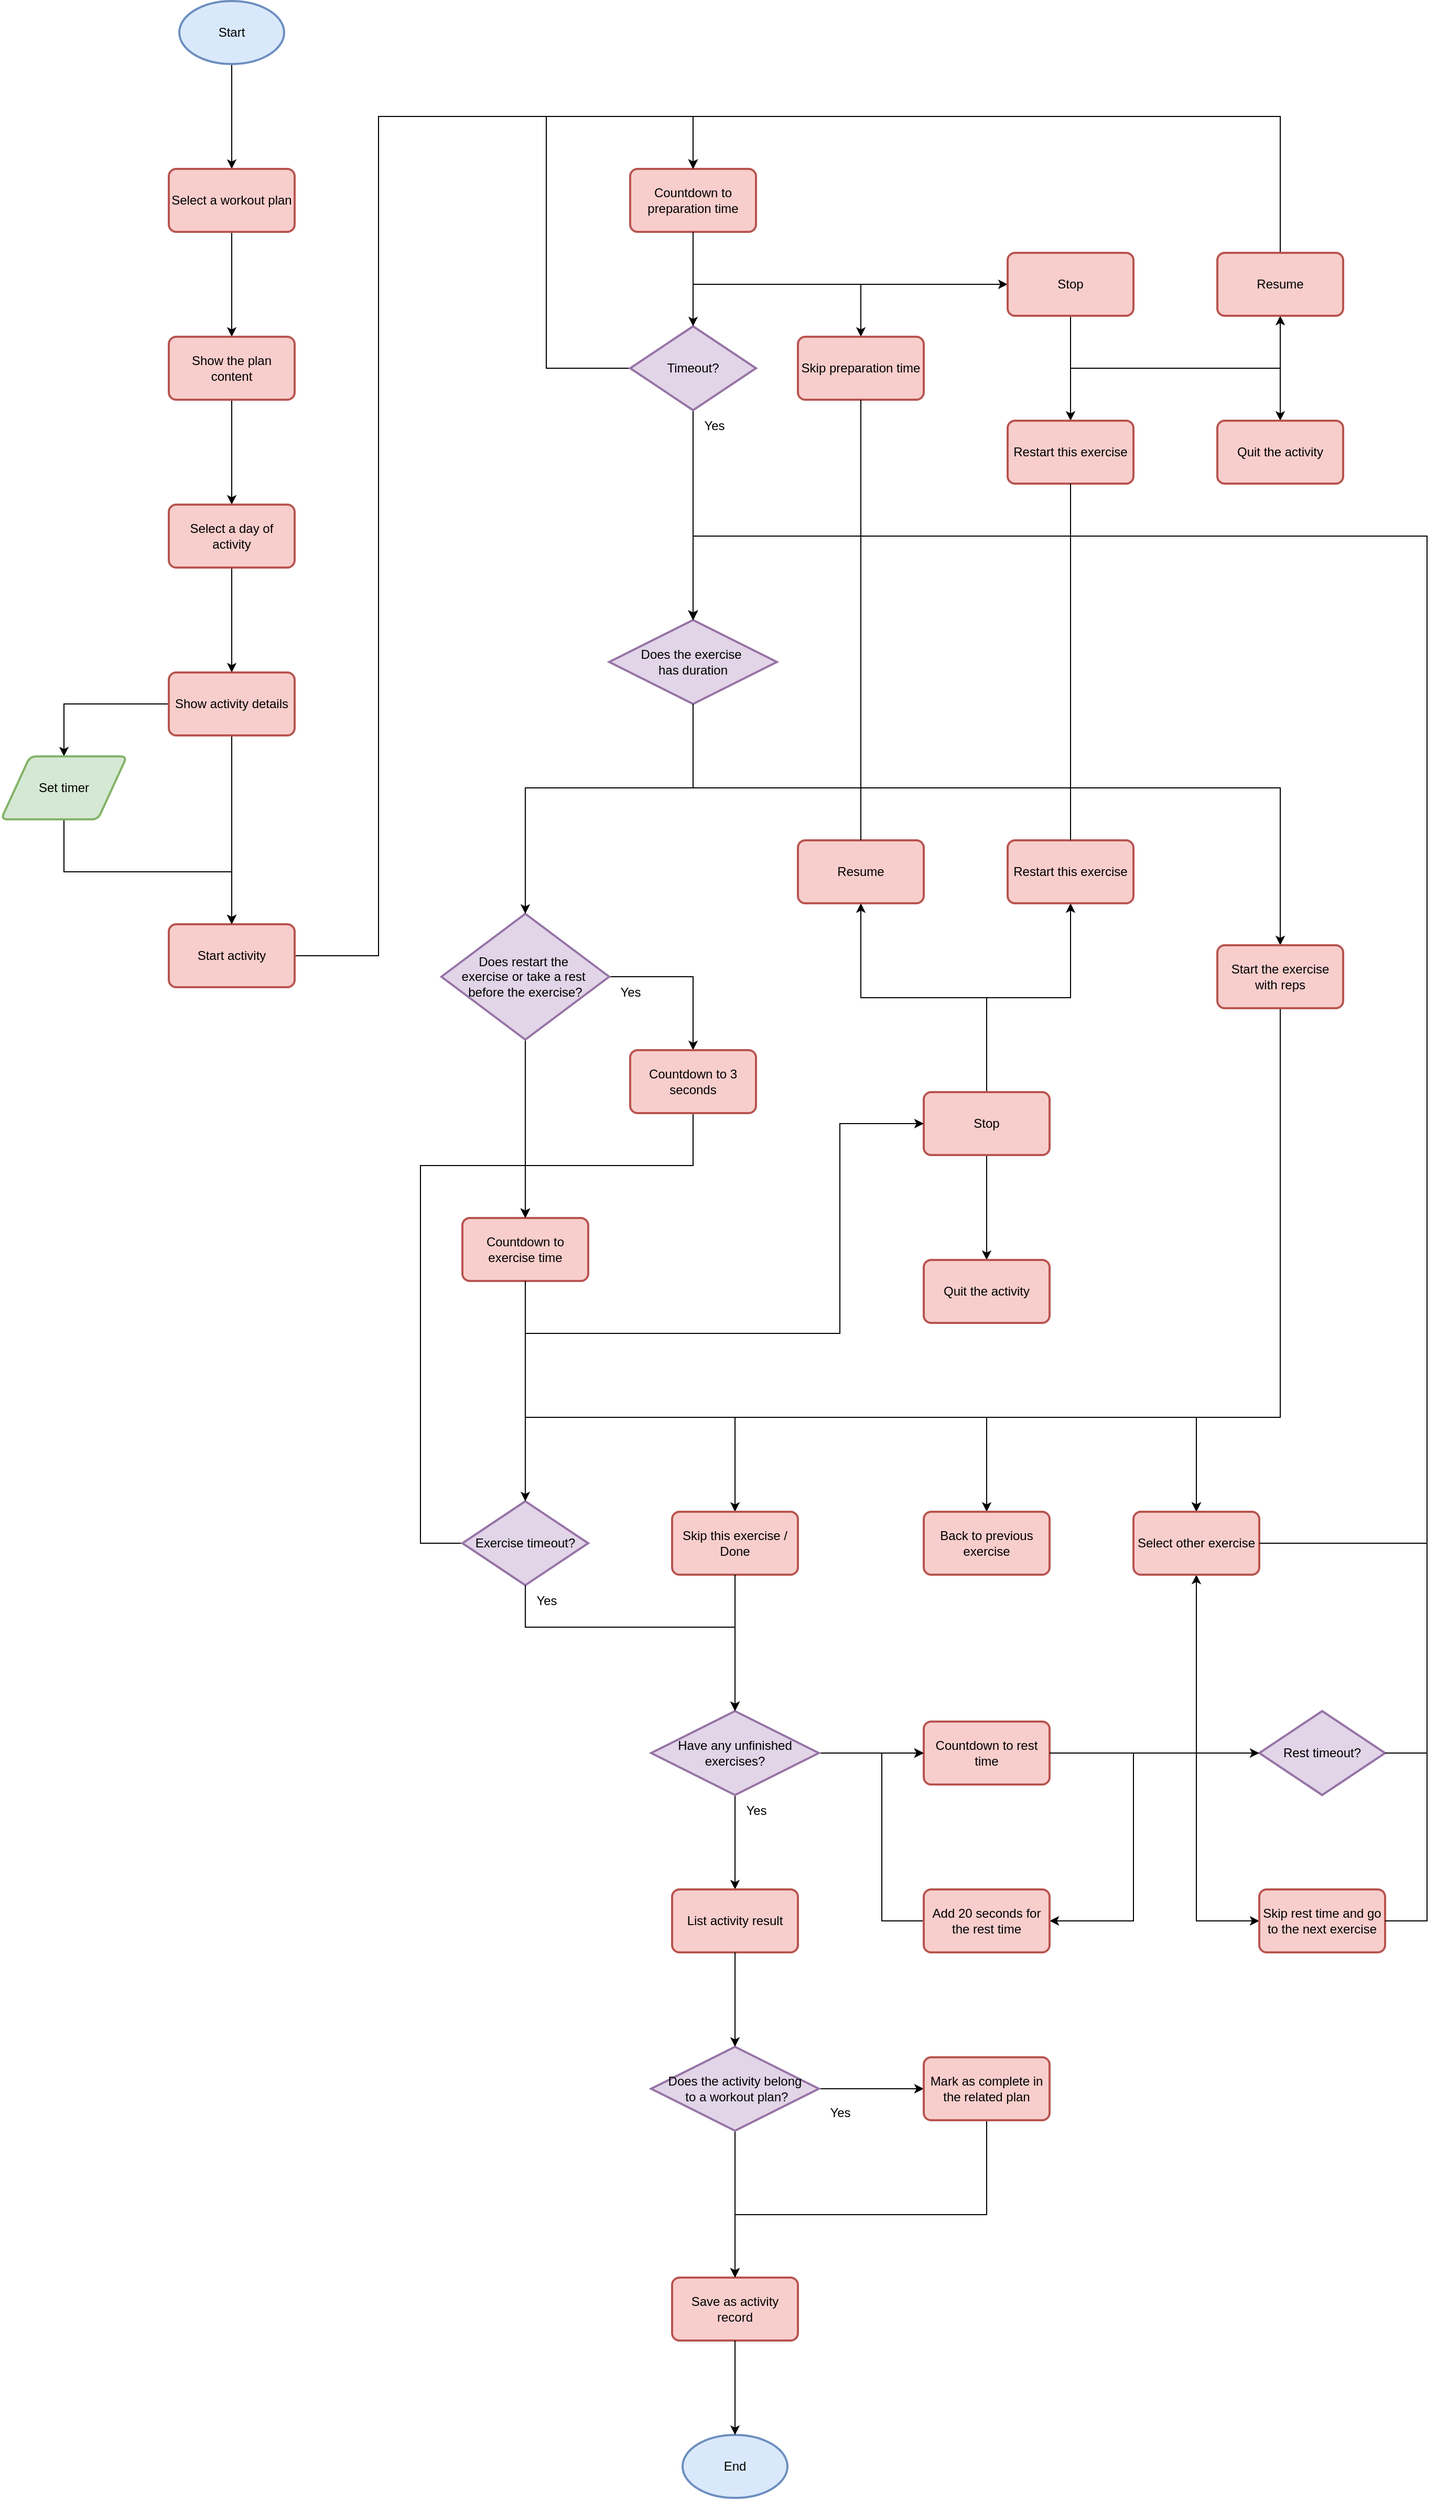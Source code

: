 <mxfile version="25.0.3">
  <diagram id="C5RBs43oDa-KdzZeNtuy" name="Page-1">
    <mxGraphModel dx="4244" dy="1211" grid="1" gridSize="10" guides="1" tooltips="1" connect="1" arrows="1" fold="1" page="0" pageScale="1" pageWidth="827" pageHeight="1169" math="0" shadow="0">
      <root>
        <mxCell id="WIyWlLk6GJQsqaUBKTNV-0" />
        <mxCell id="WIyWlLk6GJQsqaUBKTNV-1" parent="WIyWlLk6GJQsqaUBKTNV-0" />
        <mxCell id="zh9bbnJRR9H2DDXEDnUe-57" style="edgeStyle=orthogonalEdgeStyle;rounded=0;orthogonalLoop=1;jettySize=auto;html=1;entryX=0.5;entryY=0;entryDx=0;entryDy=0;" parent="WIyWlLk6GJQsqaUBKTNV-1" source="zh9bbnJRR9H2DDXEDnUe-1" target="zh9bbnJRR9H2DDXEDnUe-6" edge="1">
          <mxGeometry relative="1" as="geometry" />
        </mxCell>
        <mxCell id="zh9bbnJRR9H2DDXEDnUe-1" value="Start" style="strokeWidth=2;html=1;shape=mxgraph.flowchart.start_1;whiteSpace=wrap;fillColor=#dae8fc;strokeColor=#6c8ebf;" parent="WIyWlLk6GJQsqaUBKTNV-1" vertex="1">
          <mxGeometry x="-2270" y="-310" width="100" height="60" as="geometry" />
        </mxCell>
        <mxCell id="zh9bbnJRR9H2DDXEDnUe-58" style="edgeStyle=orthogonalEdgeStyle;rounded=0;orthogonalLoop=1;jettySize=auto;html=1;entryX=0.5;entryY=0;entryDx=0;entryDy=0;" parent="WIyWlLk6GJQsqaUBKTNV-1" source="zh9bbnJRR9H2DDXEDnUe-6" target="zh9bbnJRR9H2DDXEDnUe-7" edge="1">
          <mxGeometry relative="1" as="geometry" />
        </mxCell>
        <mxCell id="zh9bbnJRR9H2DDXEDnUe-6" value="Select a workout plan" style="rounded=1;whiteSpace=wrap;html=1;absoluteArcSize=1;arcSize=14;strokeWidth=2;fillColor=#f8cecc;strokeColor=#b85450;" parent="WIyWlLk6GJQsqaUBKTNV-1" vertex="1">
          <mxGeometry x="-2280" y="-150" width="120" height="60" as="geometry" />
        </mxCell>
        <mxCell id="zh9bbnJRR9H2DDXEDnUe-59" style="edgeStyle=orthogonalEdgeStyle;rounded=0;orthogonalLoop=1;jettySize=auto;html=1;entryX=0.5;entryY=0;entryDx=0;entryDy=0;" parent="WIyWlLk6GJQsqaUBKTNV-1" source="zh9bbnJRR9H2DDXEDnUe-7" target="zh9bbnJRR9H2DDXEDnUe-8" edge="1">
          <mxGeometry relative="1" as="geometry" />
        </mxCell>
        <mxCell id="zh9bbnJRR9H2DDXEDnUe-7" value="Show the plan content" style="rounded=1;whiteSpace=wrap;html=1;absoluteArcSize=1;arcSize=14;strokeWidth=2;fillColor=#f8cecc;strokeColor=#b85450;" parent="WIyWlLk6GJQsqaUBKTNV-1" vertex="1">
          <mxGeometry x="-2280" y="10" width="120" height="60" as="geometry" />
        </mxCell>
        <mxCell id="zh9bbnJRR9H2DDXEDnUe-60" style="edgeStyle=orthogonalEdgeStyle;rounded=0;orthogonalLoop=1;jettySize=auto;html=1;entryX=0.5;entryY=0;entryDx=0;entryDy=0;" parent="WIyWlLk6GJQsqaUBKTNV-1" source="zh9bbnJRR9H2DDXEDnUe-8" target="zh9bbnJRR9H2DDXEDnUe-12" edge="1">
          <mxGeometry relative="1" as="geometry" />
        </mxCell>
        <mxCell id="zh9bbnJRR9H2DDXEDnUe-8" value="Select a day of activity" style="rounded=1;whiteSpace=wrap;html=1;absoluteArcSize=1;arcSize=14;strokeWidth=2;fillColor=#f8cecc;strokeColor=#b85450;" parent="WIyWlLk6GJQsqaUBKTNV-1" vertex="1">
          <mxGeometry x="-2280" y="170" width="120" height="60" as="geometry" />
        </mxCell>
        <mxCell id="zh9bbnJRR9H2DDXEDnUe-63" style="edgeStyle=orthogonalEdgeStyle;rounded=0;orthogonalLoop=1;jettySize=auto;html=1;entryX=0.5;entryY=0;entryDx=0;entryDy=0;" parent="WIyWlLk6GJQsqaUBKTNV-1" source="zh9bbnJRR9H2DDXEDnUe-12" target="zh9bbnJRR9H2DDXEDnUe-15" edge="1">
          <mxGeometry relative="1" as="geometry" />
        </mxCell>
        <mxCell id="zh9bbnJRR9H2DDXEDnUe-64" style="edgeStyle=orthogonalEdgeStyle;rounded=0;orthogonalLoop=1;jettySize=auto;html=1;entryX=0.5;entryY=0;entryDx=0;entryDy=0;" parent="WIyWlLk6GJQsqaUBKTNV-1" source="zh9bbnJRR9H2DDXEDnUe-12" target="zh9bbnJRR9H2DDXEDnUe-17" edge="1">
          <mxGeometry relative="1" as="geometry" />
        </mxCell>
        <mxCell id="zh9bbnJRR9H2DDXEDnUe-12" value="Show activity details" style="rounded=1;whiteSpace=wrap;html=1;absoluteArcSize=1;arcSize=14;strokeWidth=2;fillColor=#f8cecc;strokeColor=#b85450;" parent="WIyWlLk6GJQsqaUBKTNV-1" vertex="1">
          <mxGeometry x="-2280" y="330" width="120" height="60" as="geometry" />
        </mxCell>
        <mxCell id="zh9bbnJRR9H2DDXEDnUe-125" style="edgeStyle=orthogonalEdgeStyle;rounded=0;orthogonalLoop=1;jettySize=auto;html=1;entryX=0.5;entryY=0;entryDx=0;entryDy=0;" parent="WIyWlLk6GJQsqaUBKTNV-1" source="zh9bbnJRR9H2DDXEDnUe-15" target="zh9bbnJRR9H2DDXEDnUe-16" edge="1">
          <mxGeometry relative="1" as="geometry">
            <Array as="points">
              <mxPoint x="-2080" y="600" />
              <mxPoint x="-2080" y="-200" />
              <mxPoint x="-1780" y="-200" />
            </Array>
          </mxGeometry>
        </mxCell>
        <mxCell id="zh9bbnJRR9H2DDXEDnUe-15" value="Start activity" style="rounded=1;whiteSpace=wrap;html=1;absoluteArcSize=1;arcSize=14;strokeWidth=2;fillColor=#f8cecc;strokeColor=#b85450;" parent="WIyWlLk6GJQsqaUBKTNV-1" vertex="1">
          <mxGeometry x="-2280" y="570" width="120" height="60" as="geometry" />
        </mxCell>
        <mxCell id="zh9bbnJRR9H2DDXEDnUe-50" style="edgeStyle=orthogonalEdgeStyle;rounded=0;orthogonalLoop=1;jettySize=auto;html=1;entryX=0.5;entryY=0;entryDx=0;entryDy=0;" parent="WIyWlLk6GJQsqaUBKTNV-1" source="zh9bbnJRR9H2DDXEDnUe-16" target="zh9bbnJRR9H2DDXEDnUe-21" edge="1">
          <mxGeometry relative="1" as="geometry">
            <Array as="points">
              <mxPoint x="-1780" y="-40" />
              <mxPoint x="-1620" y="-40" />
            </Array>
          </mxGeometry>
        </mxCell>
        <mxCell id="zh9bbnJRR9H2DDXEDnUe-119" style="edgeStyle=orthogonalEdgeStyle;rounded=0;orthogonalLoop=1;jettySize=auto;html=1;entryX=0;entryY=0.5;entryDx=0;entryDy=0;" parent="WIyWlLk6GJQsqaUBKTNV-1" source="zh9bbnJRR9H2DDXEDnUe-16" target="zh9bbnJRR9H2DDXEDnUe-115" edge="1">
          <mxGeometry relative="1" as="geometry">
            <Array as="points">
              <mxPoint x="-1780" y="-40" />
            </Array>
          </mxGeometry>
        </mxCell>
        <mxCell id="zh9bbnJRR9H2DDXEDnUe-16" value="Countdown to preparation time" style="rounded=1;whiteSpace=wrap;html=1;absoluteArcSize=1;arcSize=14;strokeWidth=2;fillColor=#f8cecc;strokeColor=#b85450;" parent="WIyWlLk6GJQsqaUBKTNV-1" vertex="1">
          <mxGeometry x="-1840" y="-150" width="120" height="60" as="geometry" />
        </mxCell>
        <mxCell id="zh9bbnJRR9H2DDXEDnUe-66" style="edgeStyle=orthogonalEdgeStyle;rounded=0;orthogonalLoop=1;jettySize=auto;html=1;entryX=0.5;entryY=0;entryDx=0;entryDy=0;" parent="WIyWlLk6GJQsqaUBKTNV-1" source="zh9bbnJRR9H2DDXEDnUe-17" target="zh9bbnJRR9H2DDXEDnUe-15" edge="1">
          <mxGeometry relative="1" as="geometry">
            <Array as="points">
              <mxPoint x="-2380" y="520" />
              <mxPoint x="-2220" y="520" />
            </Array>
          </mxGeometry>
        </mxCell>
        <mxCell id="zh9bbnJRR9H2DDXEDnUe-17" value="Set timer" style="shape=parallelogram;html=1;strokeWidth=2;perimeter=parallelogramPerimeter;whiteSpace=wrap;rounded=1;arcSize=12;size=0.23;fillColor=#d5e8d4;strokeColor=#82b366;" parent="WIyWlLk6GJQsqaUBKTNV-1" vertex="1">
          <mxGeometry x="-2440" y="410" width="120" height="60" as="geometry" />
        </mxCell>
        <mxCell id="zh9bbnJRR9H2DDXEDnUe-51" style="edgeStyle=orthogonalEdgeStyle;rounded=0;orthogonalLoop=1;jettySize=auto;html=1;entryX=0.5;entryY=0;entryDx=0;entryDy=0;entryPerimeter=0;" parent="WIyWlLk6GJQsqaUBKTNV-1" source="zh9bbnJRR9H2DDXEDnUe-18" target="zh9bbnJRR9H2DDXEDnUe-27" edge="1">
          <mxGeometry relative="1" as="geometry">
            <mxPoint x="-1780" y="170" as="targetPoint" />
          </mxGeometry>
        </mxCell>
        <mxCell id="zh9bbnJRR9H2DDXEDnUe-53" style="edgeStyle=orthogonalEdgeStyle;rounded=0;orthogonalLoop=1;jettySize=auto;html=1;entryX=0.5;entryY=0;entryDx=0;entryDy=0;" parent="WIyWlLk6GJQsqaUBKTNV-1" source="zh9bbnJRR9H2DDXEDnUe-18" target="zh9bbnJRR9H2DDXEDnUe-16" edge="1">
          <mxGeometry relative="1" as="geometry">
            <Array as="points">
              <mxPoint x="-1920" y="40" />
              <mxPoint x="-1920" y="-200" />
              <mxPoint x="-1780" y="-200" />
            </Array>
          </mxGeometry>
        </mxCell>
        <mxCell id="zh9bbnJRR9H2DDXEDnUe-18" value="Timeout?" style="strokeWidth=2;html=1;shape=mxgraph.flowchart.decision;whiteSpace=wrap;fillColor=#e1d5e7;strokeColor=#9673a6;" parent="WIyWlLk6GJQsqaUBKTNV-1" vertex="1">
          <mxGeometry x="-1840" width="120" height="80" as="geometry" />
        </mxCell>
        <mxCell id="zh9bbnJRR9H2DDXEDnUe-21" value="Skip preparation time" style="rounded=1;whiteSpace=wrap;html=1;absoluteArcSize=1;arcSize=14;strokeWidth=2;fillColor=#f8cecc;strokeColor=#b85450;" parent="WIyWlLk6GJQsqaUBKTNV-1" vertex="1">
          <mxGeometry x="-1680" y="10" width="120" height="60" as="geometry" />
        </mxCell>
        <mxCell id="zh9bbnJRR9H2DDXEDnUe-81" style="edgeStyle=orthogonalEdgeStyle;rounded=0;orthogonalLoop=1;jettySize=auto;html=1;entryX=0.5;entryY=0;entryDx=0;entryDy=0;" parent="WIyWlLk6GJQsqaUBKTNV-1" source="zh9bbnJRR9H2DDXEDnUe-23" target="zh9bbnJRR9H2DDXEDnUe-26" edge="1">
          <mxGeometry relative="1" as="geometry" />
        </mxCell>
        <mxCell id="zh9bbnJRR9H2DDXEDnUe-84" style="edgeStyle=orthogonalEdgeStyle;rounded=0;orthogonalLoop=1;jettySize=auto;html=1;entryX=0.5;entryY=1;entryDx=0;entryDy=0;" parent="WIyWlLk6GJQsqaUBKTNV-1" source="zh9bbnJRR9H2DDXEDnUe-23" target="zh9bbnJRR9H2DDXEDnUe-24" edge="1">
          <mxGeometry relative="1" as="geometry" />
        </mxCell>
        <mxCell id="zh9bbnJRR9H2DDXEDnUe-85" style="edgeStyle=orthogonalEdgeStyle;rounded=0;orthogonalLoop=1;jettySize=auto;html=1;entryX=0.5;entryY=1;entryDx=0;entryDy=0;" parent="WIyWlLk6GJQsqaUBKTNV-1" source="zh9bbnJRR9H2DDXEDnUe-23" target="zh9bbnJRR9H2DDXEDnUe-25" edge="1">
          <mxGeometry relative="1" as="geometry" />
        </mxCell>
        <mxCell id="zh9bbnJRR9H2DDXEDnUe-23" value="Stop" style="rounded=1;whiteSpace=wrap;html=1;absoluteArcSize=1;arcSize=14;strokeWidth=2;fillColor=#f8cecc;strokeColor=#b85450;" parent="WIyWlLk6GJQsqaUBKTNV-1" vertex="1">
          <mxGeometry x="-1560" y="730" width="120" height="60" as="geometry" />
        </mxCell>
        <mxCell id="zh9bbnJRR9H2DDXEDnUe-24" value="Resume" style="rounded=1;whiteSpace=wrap;html=1;absoluteArcSize=1;arcSize=14;strokeWidth=2;fillColor=#f8cecc;strokeColor=#b85450;" parent="WIyWlLk6GJQsqaUBKTNV-1" vertex="1">
          <mxGeometry x="-1680" y="490" width="120" height="60" as="geometry" />
        </mxCell>
        <mxCell id="zh9bbnJRR9H2DDXEDnUe-25" value="Restart this exercise" style="rounded=1;whiteSpace=wrap;html=1;absoluteArcSize=1;arcSize=14;strokeWidth=2;fillColor=#f8cecc;strokeColor=#b85450;" parent="WIyWlLk6GJQsqaUBKTNV-1" vertex="1">
          <mxGeometry x="-1480" y="490" width="120" height="60" as="geometry" />
        </mxCell>
        <mxCell id="zh9bbnJRR9H2DDXEDnUe-26" value="Quit the activity" style="rounded=1;whiteSpace=wrap;html=1;absoluteArcSize=1;arcSize=14;strokeWidth=2;fillColor=#f8cecc;strokeColor=#b85450;" parent="WIyWlLk6GJQsqaUBKTNV-1" vertex="1">
          <mxGeometry x="-1560" y="890" width="120" height="60" as="geometry" />
        </mxCell>
        <mxCell id="zh9bbnJRR9H2DDXEDnUe-86" style="edgeStyle=orthogonalEdgeStyle;rounded=0;orthogonalLoop=1;jettySize=auto;html=1;entryX=0.5;entryY=0;entryDx=0;entryDy=0;" parent="WIyWlLk6GJQsqaUBKTNV-1" source="zh9bbnJRR9H2DDXEDnUe-27" target="zh9bbnJRR9H2DDXEDnUe-48" edge="1">
          <mxGeometry relative="1" as="geometry">
            <Array as="points">
              <mxPoint x="-1780" y="440" />
              <mxPoint x="-1220" y="440" />
            </Array>
          </mxGeometry>
        </mxCell>
        <mxCell id="zh9bbnJRR9H2DDXEDnUe-27" value="Does the exercise&amp;nbsp;&lt;div&gt;has duration&lt;/div&gt;" style="strokeWidth=2;html=1;shape=mxgraph.flowchart.decision;whiteSpace=wrap;fillColor=#e1d5e7;strokeColor=#9673a6;" parent="WIyWlLk6GJQsqaUBKTNV-1" vertex="1">
          <mxGeometry x="-1860" y="280" width="160" height="80" as="geometry" />
        </mxCell>
        <mxCell id="zh9bbnJRR9H2DDXEDnUe-69" style="edgeStyle=orthogonalEdgeStyle;rounded=0;orthogonalLoop=1;jettySize=auto;html=1;entryX=0.5;entryY=0;entryDx=0;entryDy=0;" parent="WIyWlLk6GJQsqaUBKTNV-1" source="zh9bbnJRR9H2DDXEDnUe-29" target="zh9bbnJRR9H2DDXEDnUe-30" edge="1">
          <mxGeometry relative="1" as="geometry" />
        </mxCell>
        <mxCell id="zh9bbnJRR9H2DDXEDnUe-71" style="edgeStyle=orthogonalEdgeStyle;rounded=0;orthogonalLoop=1;jettySize=auto;html=1;entryX=0.5;entryY=0;entryDx=0;entryDy=0;" parent="WIyWlLk6GJQsqaUBKTNV-1" source="zh9bbnJRR9H2DDXEDnUe-29" target="zh9bbnJRR9H2DDXEDnUe-31" edge="1">
          <mxGeometry relative="1" as="geometry" />
        </mxCell>
        <mxCell id="zh9bbnJRR9H2DDXEDnUe-29" value="Does restart the&amp;nbsp;&lt;div&gt;exercise&amp;nbsp;&lt;span style=&quot;background-color: initial;&quot;&gt;or take a rest&amp;nbsp;&lt;/span&gt;&lt;div&gt;&lt;div&gt;before&amp;nbsp;&lt;span style=&quot;background-color: initial;&quot;&gt;the exercise?&lt;/span&gt;&lt;/div&gt;&lt;/div&gt;&lt;/div&gt;" style="strokeWidth=2;html=1;shape=mxgraph.flowchart.decision;whiteSpace=wrap;fillColor=#e1d5e7;strokeColor=#9673a6;" parent="WIyWlLk6GJQsqaUBKTNV-1" vertex="1">
          <mxGeometry x="-2020" y="560" width="160" height="120" as="geometry" />
        </mxCell>
        <mxCell id="zh9bbnJRR9H2DDXEDnUe-70" style="edgeStyle=orthogonalEdgeStyle;rounded=0;orthogonalLoop=1;jettySize=auto;html=1;entryX=0.5;entryY=0;entryDx=0;entryDy=0;" parent="WIyWlLk6GJQsqaUBKTNV-1" source="zh9bbnJRR9H2DDXEDnUe-30" target="zh9bbnJRR9H2DDXEDnUe-31" edge="1">
          <mxGeometry relative="1" as="geometry">
            <Array as="points">
              <mxPoint x="-1780" y="800" />
              <mxPoint x="-1940" y="800" />
            </Array>
          </mxGeometry>
        </mxCell>
        <mxCell id="zh9bbnJRR9H2DDXEDnUe-30" value="Countdown to 3 seconds" style="rounded=1;whiteSpace=wrap;html=1;absoluteArcSize=1;arcSize=14;strokeWidth=2;fillColor=#f8cecc;strokeColor=#b85450;" parent="WIyWlLk6GJQsqaUBKTNV-1" vertex="1">
          <mxGeometry x="-1840" y="690" width="120" height="60" as="geometry" />
        </mxCell>
        <mxCell id="zh9bbnJRR9H2DDXEDnUe-74" style="edgeStyle=orthogonalEdgeStyle;rounded=0;orthogonalLoop=1;jettySize=auto;html=1;entryX=0.5;entryY=0;entryDx=0;entryDy=0;" parent="WIyWlLk6GJQsqaUBKTNV-1" source="zh9bbnJRR9H2DDXEDnUe-31" target="zh9bbnJRR9H2DDXEDnUe-34" edge="1">
          <mxGeometry relative="1" as="geometry">
            <Array as="points">
              <mxPoint x="-1940" y="1040" />
              <mxPoint x="-1740" y="1040" />
            </Array>
          </mxGeometry>
        </mxCell>
        <mxCell id="zh9bbnJRR9H2DDXEDnUe-75" style="edgeStyle=orthogonalEdgeStyle;rounded=0;orthogonalLoop=1;jettySize=auto;html=1;entryX=0.5;entryY=0;entryDx=0;entryDy=0;" parent="WIyWlLk6GJQsqaUBKTNV-1" source="zh9bbnJRR9H2DDXEDnUe-31" target="zh9bbnJRR9H2DDXEDnUe-35" edge="1">
          <mxGeometry relative="1" as="geometry">
            <Array as="points">
              <mxPoint x="-1940" y="1040" />
              <mxPoint x="-1500" y="1040" />
            </Array>
          </mxGeometry>
        </mxCell>
        <mxCell id="zh9bbnJRR9H2DDXEDnUe-80" style="edgeStyle=orthogonalEdgeStyle;rounded=0;orthogonalLoop=1;jettySize=auto;html=1;entryX=0;entryY=0.5;entryDx=0;entryDy=0;" parent="WIyWlLk6GJQsqaUBKTNV-1" source="zh9bbnJRR9H2DDXEDnUe-31" target="zh9bbnJRR9H2DDXEDnUe-23" edge="1">
          <mxGeometry relative="1" as="geometry">
            <Array as="points">
              <mxPoint x="-1940" y="960" />
              <mxPoint x="-1640" y="960" />
              <mxPoint x="-1640" y="760" />
            </Array>
          </mxGeometry>
        </mxCell>
        <mxCell id="zh9bbnJRR9H2DDXEDnUe-88" style="edgeStyle=orthogonalEdgeStyle;rounded=0;orthogonalLoop=1;jettySize=auto;html=1;entryX=0.5;entryY=0;entryDx=0;entryDy=0;" parent="WIyWlLk6GJQsqaUBKTNV-1" source="zh9bbnJRR9H2DDXEDnUe-31" target="zh9bbnJRR9H2DDXEDnUe-87" edge="1">
          <mxGeometry relative="1" as="geometry">
            <Array as="points">
              <mxPoint x="-1940" y="1040" />
              <mxPoint x="-1300" y="1040" />
            </Array>
          </mxGeometry>
        </mxCell>
        <mxCell id="zh9bbnJRR9H2DDXEDnUe-31" value="Countdown to exercise time" style="rounded=1;whiteSpace=wrap;html=1;absoluteArcSize=1;arcSize=14;strokeWidth=2;fillColor=#f8cecc;strokeColor=#b85450;" parent="WIyWlLk6GJQsqaUBKTNV-1" vertex="1">
          <mxGeometry x="-2000" y="850" width="120" height="60" as="geometry" />
        </mxCell>
        <mxCell id="zh9bbnJRR9H2DDXEDnUe-76" style="edgeStyle=orthogonalEdgeStyle;rounded=0;orthogonalLoop=1;jettySize=auto;html=1;entryX=0.5;entryY=0;entryDx=0;entryDy=0;" parent="WIyWlLk6GJQsqaUBKTNV-1" source="zh9bbnJRR9H2DDXEDnUe-33" target="zh9bbnJRR9H2DDXEDnUe-31" edge="1">
          <mxGeometry relative="1" as="geometry">
            <Array as="points">
              <mxPoint x="-2040" y="1160" />
              <mxPoint x="-2040" y="800" />
              <mxPoint x="-1940" y="800" />
            </Array>
          </mxGeometry>
        </mxCell>
        <mxCell id="zh9bbnJRR9H2DDXEDnUe-33" value="Exercise timeout?" style="strokeWidth=2;html=1;shape=mxgraph.flowchart.decision;whiteSpace=wrap;fillColor=#e1d5e7;strokeColor=#9673a6;" parent="WIyWlLk6GJQsqaUBKTNV-1" vertex="1">
          <mxGeometry x="-2000" y="1120" width="120" height="80" as="geometry" />
        </mxCell>
        <mxCell id="zh9bbnJRR9H2DDXEDnUe-34" value="Skip this exercise / Done" style="rounded=1;whiteSpace=wrap;html=1;absoluteArcSize=1;arcSize=14;strokeWidth=2;fillColor=#f8cecc;strokeColor=#b85450;" parent="WIyWlLk6GJQsqaUBKTNV-1" vertex="1">
          <mxGeometry x="-1800" y="1130" width="120" height="60" as="geometry" />
        </mxCell>
        <mxCell id="zh9bbnJRR9H2DDXEDnUe-35" value="Back to previous exercise" style="rounded=1;whiteSpace=wrap;html=1;absoluteArcSize=1;arcSize=14;strokeWidth=2;fillColor=#f8cecc;strokeColor=#b85450;" parent="WIyWlLk6GJQsqaUBKTNV-1" vertex="1">
          <mxGeometry x="-1560" y="1130" width="120" height="60" as="geometry" />
        </mxCell>
        <mxCell id="zh9bbnJRR9H2DDXEDnUe-89" style="edgeStyle=orthogonalEdgeStyle;rounded=0;orthogonalLoop=1;jettySize=auto;html=1;entryX=0.5;entryY=0;entryDx=0;entryDy=0;" parent="WIyWlLk6GJQsqaUBKTNV-1" source="zh9bbnJRR9H2DDXEDnUe-36" target="zh9bbnJRR9H2DDXEDnUe-43" edge="1">
          <mxGeometry relative="1" as="geometry" />
        </mxCell>
        <mxCell id="zh9bbnJRR9H2DDXEDnUe-98" style="edgeStyle=orthogonalEdgeStyle;rounded=0;orthogonalLoop=1;jettySize=auto;html=1;entryX=0;entryY=0.5;entryDx=0;entryDy=0;" parent="WIyWlLk6GJQsqaUBKTNV-1" source="zh9bbnJRR9H2DDXEDnUe-36" target="zh9bbnJRR9H2DDXEDnUe-37" edge="1">
          <mxGeometry relative="1" as="geometry" />
        </mxCell>
        <mxCell id="zh9bbnJRR9H2DDXEDnUe-36" value="Have any&amp;nbsp;&lt;span style=&quot;background-color: initial;&quot;&gt;unfinished exercises?&lt;/span&gt;" style="strokeWidth=2;html=1;shape=mxgraph.flowchart.decision;whiteSpace=wrap;fillColor=#e1d5e7;strokeColor=#9673a6;" parent="WIyWlLk6GJQsqaUBKTNV-1" vertex="1">
          <mxGeometry x="-1820" y="1320" width="160" height="80" as="geometry" />
        </mxCell>
        <mxCell id="zh9bbnJRR9H2DDXEDnUe-99" style="edgeStyle=orthogonalEdgeStyle;rounded=0;orthogonalLoop=1;jettySize=auto;html=1;entryX=1;entryY=0.5;entryDx=0;entryDy=0;" parent="WIyWlLk6GJQsqaUBKTNV-1" source="zh9bbnJRR9H2DDXEDnUe-37" target="zh9bbnJRR9H2DDXEDnUe-41" edge="1">
          <mxGeometry relative="1" as="geometry">
            <Array as="points">
              <mxPoint x="-1360" y="1360" />
              <mxPoint x="-1360" y="1520" />
            </Array>
          </mxGeometry>
        </mxCell>
        <mxCell id="zh9bbnJRR9H2DDXEDnUe-101" style="edgeStyle=orthogonalEdgeStyle;rounded=0;orthogonalLoop=1;jettySize=auto;html=1;entryX=0.5;entryY=1;entryDx=0;entryDy=0;" parent="WIyWlLk6GJQsqaUBKTNV-1" source="zh9bbnJRR9H2DDXEDnUe-37" target="zh9bbnJRR9H2DDXEDnUe-87" edge="1">
          <mxGeometry relative="1" as="geometry" />
        </mxCell>
        <mxCell id="zh9bbnJRR9H2DDXEDnUe-103" style="edgeStyle=orthogonalEdgeStyle;rounded=0;orthogonalLoop=1;jettySize=auto;html=1;entryX=0;entryY=0.5;entryDx=0;entryDy=0;" parent="WIyWlLk6GJQsqaUBKTNV-1" source="zh9bbnJRR9H2DDXEDnUe-37" target="zh9bbnJRR9H2DDXEDnUe-40" edge="1">
          <mxGeometry relative="1" as="geometry">
            <Array as="points">
              <mxPoint x="-1300" y="1360" />
              <mxPoint x="-1300" y="1520" />
            </Array>
          </mxGeometry>
        </mxCell>
        <mxCell id="zh9bbnJRR9H2DDXEDnUe-37" value="Countdown to rest time" style="rounded=1;whiteSpace=wrap;html=1;absoluteArcSize=1;arcSize=14;strokeWidth=2;fillColor=#f8cecc;strokeColor=#b85450;" parent="WIyWlLk6GJQsqaUBKTNV-1" vertex="1">
          <mxGeometry x="-1560" y="1330" width="120" height="60" as="geometry" />
        </mxCell>
        <mxCell id="zh9bbnJRR9H2DDXEDnUe-39" value="Rest timeout?" style="strokeWidth=2;html=1;shape=mxgraph.flowchart.decision;whiteSpace=wrap;fillColor=#e1d5e7;strokeColor=#9673a6;" parent="WIyWlLk6GJQsqaUBKTNV-1" vertex="1">
          <mxGeometry x="-1240" y="1320" width="120" height="80" as="geometry" />
        </mxCell>
        <mxCell id="zh9bbnJRR9H2DDXEDnUe-40" value="Skip rest time and go to the next exercise" style="rounded=1;whiteSpace=wrap;html=1;absoluteArcSize=1;arcSize=14;strokeWidth=2;fillColor=#f8cecc;strokeColor=#b85450;" parent="WIyWlLk6GJQsqaUBKTNV-1" vertex="1">
          <mxGeometry x="-1240" y="1490" width="120" height="60" as="geometry" />
        </mxCell>
        <mxCell id="zh9bbnJRR9H2DDXEDnUe-100" style="edgeStyle=orthogonalEdgeStyle;rounded=0;orthogonalLoop=1;jettySize=auto;html=1;entryX=0;entryY=0.5;entryDx=0;entryDy=0;" parent="WIyWlLk6GJQsqaUBKTNV-1" source="zh9bbnJRR9H2DDXEDnUe-41" target="zh9bbnJRR9H2DDXEDnUe-37" edge="1">
          <mxGeometry relative="1" as="geometry">
            <Array as="points">
              <mxPoint x="-1600" y="1520" />
              <mxPoint x="-1600" y="1360" />
            </Array>
          </mxGeometry>
        </mxCell>
        <mxCell id="zh9bbnJRR9H2DDXEDnUe-41" value="Add 20 seconds for the rest time" style="rounded=1;whiteSpace=wrap;html=1;absoluteArcSize=1;arcSize=14;strokeWidth=2;fillColor=#f8cecc;strokeColor=#b85450;" parent="WIyWlLk6GJQsqaUBKTNV-1" vertex="1">
          <mxGeometry x="-1560" y="1490" width="120" height="60" as="geometry" />
        </mxCell>
        <mxCell id="zh9bbnJRR9H2DDXEDnUe-43" value="List activity result" style="rounded=1;whiteSpace=wrap;html=1;absoluteArcSize=1;arcSize=14;strokeWidth=2;fillColor=#f8cecc;strokeColor=#b85450;" parent="WIyWlLk6GJQsqaUBKTNV-1" vertex="1">
          <mxGeometry x="-1800" y="1490" width="120" height="60" as="geometry" />
        </mxCell>
        <mxCell id="zh9bbnJRR9H2DDXEDnUe-44" value="Save as activity record" style="rounded=1;whiteSpace=wrap;html=1;absoluteArcSize=1;arcSize=14;strokeWidth=2;fillColor=#f8cecc;strokeColor=#b85450;" parent="WIyWlLk6GJQsqaUBKTNV-1" vertex="1">
          <mxGeometry x="-1800" y="1860" width="120" height="60" as="geometry" />
        </mxCell>
        <mxCell id="zh9bbnJRR9H2DDXEDnUe-92" style="edgeStyle=orthogonalEdgeStyle;rounded=0;orthogonalLoop=1;jettySize=auto;html=1;entryX=0.5;entryY=0;entryDx=0;entryDy=0;" parent="WIyWlLk6GJQsqaUBKTNV-1" source="zh9bbnJRR9H2DDXEDnUe-48" target="zh9bbnJRR9H2DDXEDnUe-87" edge="1">
          <mxGeometry relative="1" as="geometry">
            <Array as="points">
              <mxPoint x="-1220" y="1040" />
              <mxPoint x="-1300" y="1040" />
            </Array>
          </mxGeometry>
        </mxCell>
        <mxCell id="zh9bbnJRR9H2DDXEDnUe-48" value="Start the exercise with reps" style="rounded=1;whiteSpace=wrap;html=1;absoluteArcSize=1;arcSize=14;strokeWidth=2;fillColor=#f8cecc;strokeColor=#b85450;" parent="WIyWlLk6GJQsqaUBKTNV-1" vertex="1">
          <mxGeometry x="-1280" y="590" width="120" height="60" as="geometry" />
        </mxCell>
        <mxCell id="zh9bbnJRR9H2DDXEDnUe-49" style="edgeStyle=orthogonalEdgeStyle;rounded=0;orthogonalLoop=1;jettySize=auto;html=1;entryX=0.5;entryY=0;entryDx=0;entryDy=0;entryPerimeter=0;" parent="WIyWlLk6GJQsqaUBKTNV-1" source="zh9bbnJRR9H2DDXEDnUe-16" target="zh9bbnJRR9H2DDXEDnUe-18" edge="1">
          <mxGeometry relative="1" as="geometry" />
        </mxCell>
        <mxCell id="zh9bbnJRR9H2DDXEDnUe-54" value="Yes" style="text;html=1;align=center;verticalAlign=middle;resizable=0;points=[];autosize=1;strokeColor=none;fillColor=none;" parent="WIyWlLk6GJQsqaUBKTNV-1" vertex="1">
          <mxGeometry x="-1780" y="80" width="40" height="30" as="geometry" />
        </mxCell>
        <mxCell id="zh9bbnJRR9H2DDXEDnUe-56" style="edgeStyle=orthogonalEdgeStyle;rounded=0;orthogonalLoop=1;jettySize=auto;html=1;entryX=0.5;entryY=0;entryDx=0;entryDy=0;entryPerimeter=0;" parent="WIyWlLk6GJQsqaUBKTNV-1" source="zh9bbnJRR9H2DDXEDnUe-21" target="zh9bbnJRR9H2DDXEDnUe-27" edge="1">
          <mxGeometry relative="1" as="geometry">
            <Array as="points">
              <mxPoint x="-1620" y="200" />
              <mxPoint x="-1780" y="200" />
            </Array>
          </mxGeometry>
        </mxCell>
        <mxCell id="zh9bbnJRR9H2DDXEDnUe-67" style="edgeStyle=orthogonalEdgeStyle;rounded=0;orthogonalLoop=1;jettySize=auto;html=1;entryX=0.5;entryY=0;entryDx=0;entryDy=0;entryPerimeter=0;exitX=0.5;exitY=1;exitDx=0;exitDy=0;exitPerimeter=0;" parent="WIyWlLk6GJQsqaUBKTNV-1" source="zh9bbnJRR9H2DDXEDnUe-27" target="zh9bbnJRR9H2DDXEDnUe-29" edge="1">
          <mxGeometry relative="1" as="geometry">
            <Array as="points">
              <mxPoint x="-1780" y="440" />
              <mxPoint x="-1940" y="440" />
            </Array>
          </mxGeometry>
        </mxCell>
        <mxCell id="zh9bbnJRR9H2DDXEDnUe-72" value="Yes" style="text;html=1;align=center;verticalAlign=middle;resizable=0;points=[];autosize=1;strokeColor=none;fillColor=none;" parent="WIyWlLk6GJQsqaUBKTNV-1" vertex="1">
          <mxGeometry x="-1860" y="620" width="40" height="30" as="geometry" />
        </mxCell>
        <mxCell id="zh9bbnJRR9H2DDXEDnUe-73" style="edgeStyle=orthogonalEdgeStyle;rounded=0;orthogonalLoop=1;jettySize=auto;html=1;entryX=0.5;entryY=0;entryDx=0;entryDy=0;entryPerimeter=0;" parent="WIyWlLk6GJQsqaUBKTNV-1" source="zh9bbnJRR9H2DDXEDnUe-31" target="zh9bbnJRR9H2DDXEDnUe-33" edge="1">
          <mxGeometry relative="1" as="geometry" />
        </mxCell>
        <mxCell id="zh9bbnJRR9H2DDXEDnUe-77" style="edgeStyle=orthogonalEdgeStyle;rounded=0;orthogonalLoop=1;jettySize=auto;html=1;entryX=0.5;entryY=0;entryDx=0;entryDy=0;entryPerimeter=0;" parent="WIyWlLk6GJQsqaUBKTNV-1" source="zh9bbnJRR9H2DDXEDnUe-33" target="zh9bbnJRR9H2DDXEDnUe-36" edge="1">
          <mxGeometry relative="1" as="geometry">
            <Array as="points">
              <mxPoint x="-1940" y="1240" />
              <mxPoint x="-1740" y="1240" />
            </Array>
          </mxGeometry>
        </mxCell>
        <mxCell id="zh9bbnJRR9H2DDXEDnUe-78" value="Yes" style="text;html=1;align=center;verticalAlign=middle;resizable=0;points=[];autosize=1;strokeColor=none;fillColor=none;" parent="WIyWlLk6GJQsqaUBKTNV-1" vertex="1">
          <mxGeometry x="-1940" y="1200" width="40" height="30" as="geometry" />
        </mxCell>
        <mxCell id="zh9bbnJRR9H2DDXEDnUe-79" style="edgeStyle=orthogonalEdgeStyle;rounded=0;orthogonalLoop=1;jettySize=auto;html=1;entryX=0.5;entryY=0;entryDx=0;entryDy=0;entryPerimeter=0;" parent="WIyWlLk6GJQsqaUBKTNV-1" source="zh9bbnJRR9H2DDXEDnUe-34" target="zh9bbnJRR9H2DDXEDnUe-36" edge="1">
          <mxGeometry relative="1" as="geometry" />
        </mxCell>
        <mxCell id="zh9bbnJRR9H2DDXEDnUe-82" style="edgeStyle=orthogonalEdgeStyle;rounded=0;orthogonalLoop=1;jettySize=auto;html=1;entryX=0.5;entryY=0;entryDx=0;entryDy=0;entryPerimeter=0;exitX=0.5;exitY=0;exitDx=0;exitDy=0;" parent="WIyWlLk6GJQsqaUBKTNV-1" source="zh9bbnJRR9H2DDXEDnUe-24" target="zh9bbnJRR9H2DDXEDnUe-27" edge="1">
          <mxGeometry relative="1" as="geometry">
            <Array as="points">
              <mxPoint x="-1620" y="200" />
              <mxPoint x="-1780" y="200" />
            </Array>
          </mxGeometry>
        </mxCell>
        <mxCell id="zh9bbnJRR9H2DDXEDnUe-83" style="edgeStyle=orthogonalEdgeStyle;rounded=0;orthogonalLoop=1;jettySize=auto;html=1;entryX=0.5;entryY=0;entryDx=0;entryDy=0;entryPerimeter=0;" parent="WIyWlLk6GJQsqaUBKTNV-1" source="zh9bbnJRR9H2DDXEDnUe-25" target="zh9bbnJRR9H2DDXEDnUe-27" edge="1">
          <mxGeometry relative="1" as="geometry">
            <Array as="points">
              <mxPoint x="-1420" y="200" />
              <mxPoint x="-1780" y="200" />
            </Array>
          </mxGeometry>
        </mxCell>
        <mxCell id="zh9bbnJRR9H2DDXEDnUe-87" value="Select other exercise" style="rounded=1;whiteSpace=wrap;html=1;absoluteArcSize=1;arcSize=14;strokeWidth=2;fillColor=#f8cecc;strokeColor=#b85450;" parent="WIyWlLk6GJQsqaUBKTNV-1" vertex="1">
          <mxGeometry x="-1360" y="1130" width="120" height="60" as="geometry" />
        </mxCell>
        <mxCell id="zh9bbnJRR9H2DDXEDnUe-90" value="Yes" style="text;html=1;align=center;verticalAlign=middle;resizable=0;points=[];autosize=1;strokeColor=none;fillColor=none;" parent="WIyWlLk6GJQsqaUBKTNV-1" vertex="1">
          <mxGeometry x="-1740" y="1400" width="40" height="30" as="geometry" />
        </mxCell>
        <mxCell id="zh9bbnJRR9H2DDXEDnUe-102" style="edgeStyle=orthogonalEdgeStyle;rounded=0;orthogonalLoop=1;jettySize=auto;html=1;entryX=0;entryY=0.5;entryDx=0;entryDy=0;entryPerimeter=0;" parent="WIyWlLk6GJQsqaUBKTNV-1" source="zh9bbnJRR9H2DDXEDnUe-37" target="zh9bbnJRR9H2DDXEDnUe-39" edge="1">
          <mxGeometry relative="1" as="geometry" />
        </mxCell>
        <mxCell id="zh9bbnJRR9H2DDXEDnUe-104" style="edgeStyle=orthogonalEdgeStyle;rounded=0;orthogonalLoop=1;jettySize=auto;html=1;entryX=0.5;entryY=0;entryDx=0;entryDy=0;entryPerimeter=0;exitX=1;exitY=0.5;exitDx=0;exitDy=0;exitPerimeter=0;" parent="WIyWlLk6GJQsqaUBKTNV-1" source="zh9bbnJRR9H2DDXEDnUe-39" target="zh9bbnJRR9H2DDXEDnUe-27" edge="1">
          <mxGeometry relative="1" as="geometry">
            <Array as="points">
              <mxPoint x="-1080" y="1360" />
              <mxPoint x="-1080" y="200" />
              <mxPoint x="-1780" y="200" />
            </Array>
          </mxGeometry>
        </mxCell>
        <mxCell id="zh9bbnJRR9H2DDXEDnUe-105" style="edgeStyle=orthogonalEdgeStyle;rounded=0;orthogonalLoop=1;jettySize=auto;html=1;entryX=0.5;entryY=0;entryDx=0;entryDy=0;entryPerimeter=0;" parent="WIyWlLk6GJQsqaUBKTNV-1" source="zh9bbnJRR9H2DDXEDnUe-40" target="zh9bbnJRR9H2DDXEDnUe-27" edge="1">
          <mxGeometry relative="1" as="geometry">
            <Array as="points">
              <mxPoint x="-1080" y="1520" />
              <mxPoint x="-1080" y="200" />
              <mxPoint x="-1780" y="200" />
            </Array>
          </mxGeometry>
        </mxCell>
        <mxCell id="zh9bbnJRR9H2DDXEDnUe-106" style="edgeStyle=orthogonalEdgeStyle;rounded=0;orthogonalLoop=1;jettySize=auto;html=1;entryX=0.5;entryY=0;entryDx=0;entryDy=0;entryPerimeter=0;" parent="WIyWlLk6GJQsqaUBKTNV-1" source="zh9bbnJRR9H2DDXEDnUe-87" target="zh9bbnJRR9H2DDXEDnUe-27" edge="1">
          <mxGeometry relative="1" as="geometry">
            <Array as="points">
              <mxPoint x="-1080" y="1160" />
              <mxPoint x="-1080" y="200" />
              <mxPoint x="-1780" y="200" />
            </Array>
          </mxGeometry>
        </mxCell>
        <mxCell id="zh9bbnJRR9H2DDXEDnUe-111" style="edgeStyle=orthogonalEdgeStyle;rounded=0;orthogonalLoop=1;jettySize=auto;html=1;entryX=0;entryY=0.5;entryDx=0;entryDy=0;" parent="WIyWlLk6GJQsqaUBKTNV-1" source="zh9bbnJRR9H2DDXEDnUe-108" target="zh9bbnJRR9H2DDXEDnUe-109" edge="1">
          <mxGeometry relative="1" as="geometry" />
        </mxCell>
        <mxCell id="zh9bbnJRR9H2DDXEDnUe-113" style="edgeStyle=orthogonalEdgeStyle;rounded=0;orthogonalLoop=1;jettySize=auto;html=1;entryX=0.5;entryY=0;entryDx=0;entryDy=0;" parent="WIyWlLk6GJQsqaUBKTNV-1" source="zh9bbnJRR9H2DDXEDnUe-108" target="zh9bbnJRR9H2DDXEDnUe-44" edge="1">
          <mxGeometry relative="1" as="geometry" />
        </mxCell>
        <mxCell id="zh9bbnJRR9H2DDXEDnUe-108" value="Does the activity&amp;nbsp;&lt;span style=&quot;background-color: initial;&quot;&gt;belong&lt;/span&gt;&lt;div&gt;&lt;span style=&quot;background-color: initial;&quot;&gt;&amp;nbsp;to a workout plan?&lt;/span&gt;&lt;/div&gt;" style="strokeWidth=2;html=1;shape=mxgraph.flowchart.decision;whiteSpace=wrap;fillColor=#e1d5e7;strokeColor=#9673a6;" parent="WIyWlLk6GJQsqaUBKTNV-1" vertex="1">
          <mxGeometry x="-1820" y="1640" width="160" height="80" as="geometry" />
        </mxCell>
        <mxCell id="zh9bbnJRR9H2DDXEDnUe-114" style="edgeStyle=orthogonalEdgeStyle;rounded=0;orthogonalLoop=1;jettySize=auto;html=1;entryX=0.5;entryY=0;entryDx=0;entryDy=0;" parent="WIyWlLk6GJQsqaUBKTNV-1" source="zh9bbnJRR9H2DDXEDnUe-109" target="zh9bbnJRR9H2DDXEDnUe-44" edge="1">
          <mxGeometry relative="1" as="geometry">
            <Array as="points">
              <mxPoint x="-1500" y="1800" />
              <mxPoint x="-1740" y="1800" />
            </Array>
          </mxGeometry>
        </mxCell>
        <mxCell id="zh9bbnJRR9H2DDXEDnUe-109" value="Mark as complete in the related plan" style="rounded=1;whiteSpace=wrap;html=1;absoluteArcSize=1;arcSize=14;strokeWidth=2;fillColor=#f8cecc;strokeColor=#b85450;" parent="WIyWlLk6GJQsqaUBKTNV-1" vertex="1">
          <mxGeometry x="-1560" y="1650" width="120" height="60" as="geometry" />
        </mxCell>
        <mxCell id="zh9bbnJRR9H2DDXEDnUe-110" style="edgeStyle=orthogonalEdgeStyle;rounded=0;orthogonalLoop=1;jettySize=auto;html=1;entryX=0.5;entryY=0;entryDx=0;entryDy=0;entryPerimeter=0;" parent="WIyWlLk6GJQsqaUBKTNV-1" source="zh9bbnJRR9H2DDXEDnUe-43" target="zh9bbnJRR9H2DDXEDnUe-108" edge="1">
          <mxGeometry relative="1" as="geometry" />
        </mxCell>
        <mxCell id="zh9bbnJRR9H2DDXEDnUe-112" value="Yes" style="text;html=1;align=center;verticalAlign=middle;resizable=0;points=[];autosize=1;strokeColor=none;fillColor=none;" parent="WIyWlLk6GJQsqaUBKTNV-1" vertex="1">
          <mxGeometry x="-1660" y="1688" width="40" height="30" as="geometry" />
        </mxCell>
        <mxCell id="zh9bbnJRR9H2DDXEDnUe-120" style="edgeStyle=orthogonalEdgeStyle;rounded=0;orthogonalLoop=1;jettySize=auto;html=1;entryX=0.5;entryY=0;entryDx=0;entryDy=0;" parent="WIyWlLk6GJQsqaUBKTNV-1" source="zh9bbnJRR9H2DDXEDnUe-115" target="zh9bbnJRR9H2DDXEDnUe-117" edge="1">
          <mxGeometry relative="1" as="geometry" />
        </mxCell>
        <mxCell id="zh9bbnJRR9H2DDXEDnUe-122" style="edgeStyle=orthogonalEdgeStyle;rounded=0;orthogonalLoop=1;jettySize=auto;html=1;entryX=0.5;entryY=0;entryDx=0;entryDy=0;" parent="WIyWlLk6GJQsqaUBKTNV-1" source="zh9bbnJRR9H2DDXEDnUe-115" target="zh9bbnJRR9H2DDXEDnUe-118" edge="1">
          <mxGeometry relative="1" as="geometry">
            <Array as="points">
              <mxPoint x="-1420" y="40" />
              <mxPoint x="-1220" y="40" />
            </Array>
          </mxGeometry>
        </mxCell>
        <mxCell id="zh9bbnJRR9H2DDXEDnUe-123" style="edgeStyle=orthogonalEdgeStyle;rounded=0;orthogonalLoop=1;jettySize=auto;html=1;entryX=0.5;entryY=1;entryDx=0;entryDy=0;" parent="WIyWlLk6GJQsqaUBKTNV-1" source="zh9bbnJRR9H2DDXEDnUe-115" target="zh9bbnJRR9H2DDXEDnUe-116" edge="1">
          <mxGeometry relative="1" as="geometry">
            <Array as="points">
              <mxPoint x="-1420" y="40" />
              <mxPoint x="-1220" y="40" />
            </Array>
          </mxGeometry>
        </mxCell>
        <mxCell id="zh9bbnJRR9H2DDXEDnUe-115" value="Stop" style="rounded=1;whiteSpace=wrap;html=1;absoluteArcSize=1;arcSize=14;strokeWidth=2;fillColor=#f8cecc;strokeColor=#b85450;" parent="WIyWlLk6GJQsqaUBKTNV-1" vertex="1">
          <mxGeometry x="-1480" y="-70" width="120" height="60" as="geometry" />
        </mxCell>
        <mxCell id="zh9bbnJRR9H2DDXEDnUe-124" style="edgeStyle=orthogonalEdgeStyle;rounded=0;orthogonalLoop=1;jettySize=auto;html=1;entryX=0.5;entryY=0;entryDx=0;entryDy=0;" parent="WIyWlLk6GJQsqaUBKTNV-1" source="zh9bbnJRR9H2DDXEDnUe-116" target="zh9bbnJRR9H2DDXEDnUe-16" edge="1">
          <mxGeometry relative="1" as="geometry">
            <Array as="points">
              <mxPoint x="-1220" y="-200" />
              <mxPoint x="-1780" y="-200" />
            </Array>
          </mxGeometry>
        </mxCell>
        <mxCell id="zh9bbnJRR9H2DDXEDnUe-116" value="Resume" style="rounded=1;whiteSpace=wrap;html=1;absoluteArcSize=1;arcSize=14;strokeWidth=2;fillColor=#f8cecc;strokeColor=#b85450;" parent="WIyWlLk6GJQsqaUBKTNV-1" vertex="1">
          <mxGeometry x="-1280" y="-70" width="120" height="60" as="geometry" />
        </mxCell>
        <mxCell id="zh9bbnJRR9H2DDXEDnUe-117" value="Restart this exercise" style="rounded=1;whiteSpace=wrap;html=1;absoluteArcSize=1;arcSize=14;strokeWidth=2;fillColor=#f8cecc;strokeColor=#b85450;" parent="WIyWlLk6GJQsqaUBKTNV-1" vertex="1">
          <mxGeometry x="-1480" y="90" width="120" height="60" as="geometry" />
        </mxCell>
        <mxCell id="zh9bbnJRR9H2DDXEDnUe-118" value="Quit the activity" style="rounded=1;whiteSpace=wrap;html=1;absoluteArcSize=1;arcSize=14;strokeWidth=2;fillColor=#f8cecc;strokeColor=#b85450;" parent="WIyWlLk6GJQsqaUBKTNV-1" vertex="1">
          <mxGeometry x="-1280" y="90" width="120" height="60" as="geometry" />
        </mxCell>
        <mxCell id="zh9bbnJRR9H2DDXEDnUe-121" style="edgeStyle=orthogonalEdgeStyle;rounded=0;orthogonalLoop=1;jettySize=auto;html=1;entryX=0.5;entryY=0;entryDx=0;entryDy=0;entryPerimeter=0;" parent="WIyWlLk6GJQsqaUBKTNV-1" source="zh9bbnJRR9H2DDXEDnUe-117" target="zh9bbnJRR9H2DDXEDnUe-27" edge="1">
          <mxGeometry relative="1" as="geometry">
            <Array as="points">
              <mxPoint x="-1420" y="200" />
              <mxPoint x="-1780" y="200" />
            </Array>
          </mxGeometry>
        </mxCell>
        <mxCell id="MbzBuFXGt3u_Pb7-nrwH-0" value="End" style="strokeWidth=2;html=1;shape=mxgraph.flowchart.start_1;whiteSpace=wrap;fillColor=#dae8fc;strokeColor=#6c8ebf;" vertex="1" parent="WIyWlLk6GJQsqaUBKTNV-1">
          <mxGeometry x="-1790" y="2010" width="100" height="60" as="geometry" />
        </mxCell>
        <mxCell id="MbzBuFXGt3u_Pb7-nrwH-1" style="edgeStyle=orthogonalEdgeStyle;rounded=0;orthogonalLoop=1;jettySize=auto;html=1;entryX=0.5;entryY=0;entryDx=0;entryDy=0;entryPerimeter=0;" edge="1" parent="WIyWlLk6GJQsqaUBKTNV-1" source="zh9bbnJRR9H2DDXEDnUe-44" target="MbzBuFXGt3u_Pb7-nrwH-0">
          <mxGeometry relative="1" as="geometry" />
        </mxCell>
      </root>
    </mxGraphModel>
  </diagram>
</mxfile>
